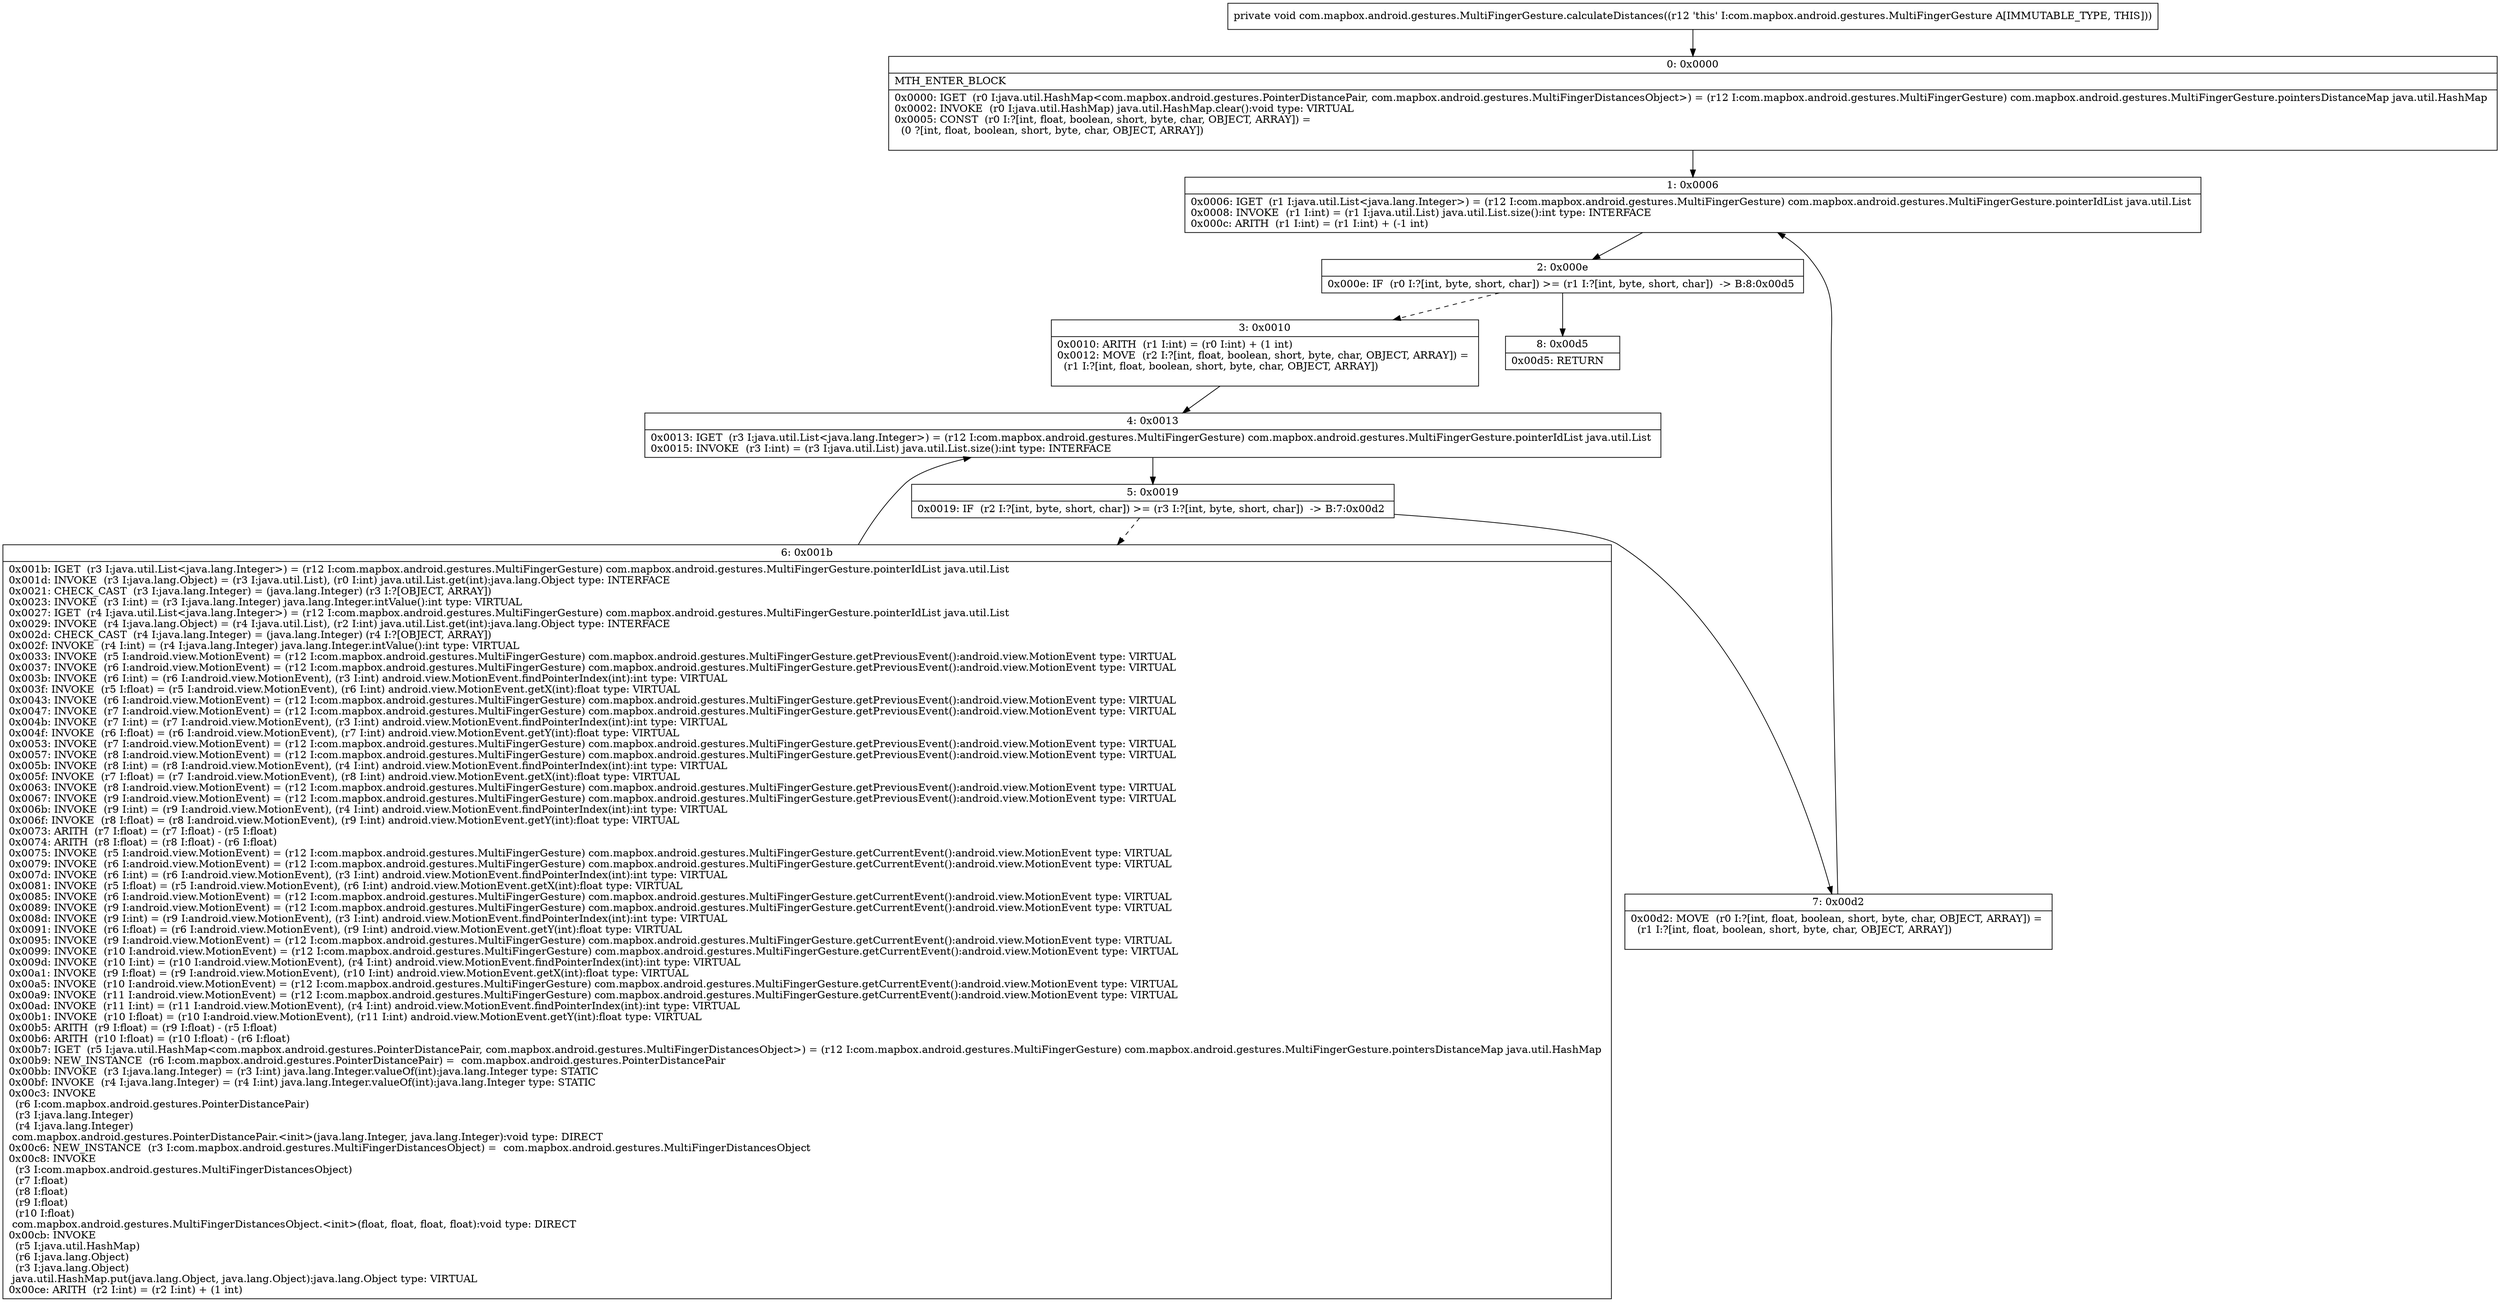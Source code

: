digraph "CFG forcom.mapbox.android.gestures.MultiFingerGesture.calculateDistances()V" {
Node_0 [shape=record,label="{0\:\ 0x0000|MTH_ENTER_BLOCK\l|0x0000: IGET  (r0 I:java.util.HashMap\<com.mapbox.android.gestures.PointerDistancePair, com.mapbox.android.gestures.MultiFingerDistancesObject\>) = (r12 I:com.mapbox.android.gestures.MultiFingerGesture) com.mapbox.android.gestures.MultiFingerGesture.pointersDistanceMap java.util.HashMap \l0x0002: INVOKE  (r0 I:java.util.HashMap) java.util.HashMap.clear():void type: VIRTUAL \l0x0005: CONST  (r0 I:?[int, float, boolean, short, byte, char, OBJECT, ARRAY]) = \l  (0 ?[int, float, boolean, short, byte, char, OBJECT, ARRAY])\l \l}"];
Node_1 [shape=record,label="{1\:\ 0x0006|0x0006: IGET  (r1 I:java.util.List\<java.lang.Integer\>) = (r12 I:com.mapbox.android.gestures.MultiFingerGesture) com.mapbox.android.gestures.MultiFingerGesture.pointerIdList java.util.List \l0x0008: INVOKE  (r1 I:int) = (r1 I:java.util.List) java.util.List.size():int type: INTERFACE \l0x000c: ARITH  (r1 I:int) = (r1 I:int) + (\-1 int) \l}"];
Node_2 [shape=record,label="{2\:\ 0x000e|0x000e: IF  (r0 I:?[int, byte, short, char]) \>= (r1 I:?[int, byte, short, char])  \-\> B:8:0x00d5 \l}"];
Node_3 [shape=record,label="{3\:\ 0x0010|0x0010: ARITH  (r1 I:int) = (r0 I:int) + (1 int) \l0x0012: MOVE  (r2 I:?[int, float, boolean, short, byte, char, OBJECT, ARRAY]) = \l  (r1 I:?[int, float, boolean, short, byte, char, OBJECT, ARRAY])\l \l}"];
Node_4 [shape=record,label="{4\:\ 0x0013|0x0013: IGET  (r3 I:java.util.List\<java.lang.Integer\>) = (r12 I:com.mapbox.android.gestures.MultiFingerGesture) com.mapbox.android.gestures.MultiFingerGesture.pointerIdList java.util.List \l0x0015: INVOKE  (r3 I:int) = (r3 I:java.util.List) java.util.List.size():int type: INTERFACE \l}"];
Node_5 [shape=record,label="{5\:\ 0x0019|0x0019: IF  (r2 I:?[int, byte, short, char]) \>= (r3 I:?[int, byte, short, char])  \-\> B:7:0x00d2 \l}"];
Node_6 [shape=record,label="{6\:\ 0x001b|0x001b: IGET  (r3 I:java.util.List\<java.lang.Integer\>) = (r12 I:com.mapbox.android.gestures.MultiFingerGesture) com.mapbox.android.gestures.MultiFingerGesture.pointerIdList java.util.List \l0x001d: INVOKE  (r3 I:java.lang.Object) = (r3 I:java.util.List), (r0 I:int) java.util.List.get(int):java.lang.Object type: INTERFACE \l0x0021: CHECK_CAST  (r3 I:java.lang.Integer) = (java.lang.Integer) (r3 I:?[OBJECT, ARRAY]) \l0x0023: INVOKE  (r3 I:int) = (r3 I:java.lang.Integer) java.lang.Integer.intValue():int type: VIRTUAL \l0x0027: IGET  (r4 I:java.util.List\<java.lang.Integer\>) = (r12 I:com.mapbox.android.gestures.MultiFingerGesture) com.mapbox.android.gestures.MultiFingerGesture.pointerIdList java.util.List \l0x0029: INVOKE  (r4 I:java.lang.Object) = (r4 I:java.util.List), (r2 I:int) java.util.List.get(int):java.lang.Object type: INTERFACE \l0x002d: CHECK_CAST  (r4 I:java.lang.Integer) = (java.lang.Integer) (r4 I:?[OBJECT, ARRAY]) \l0x002f: INVOKE  (r4 I:int) = (r4 I:java.lang.Integer) java.lang.Integer.intValue():int type: VIRTUAL \l0x0033: INVOKE  (r5 I:android.view.MotionEvent) = (r12 I:com.mapbox.android.gestures.MultiFingerGesture) com.mapbox.android.gestures.MultiFingerGesture.getPreviousEvent():android.view.MotionEvent type: VIRTUAL \l0x0037: INVOKE  (r6 I:android.view.MotionEvent) = (r12 I:com.mapbox.android.gestures.MultiFingerGesture) com.mapbox.android.gestures.MultiFingerGesture.getPreviousEvent():android.view.MotionEvent type: VIRTUAL \l0x003b: INVOKE  (r6 I:int) = (r6 I:android.view.MotionEvent), (r3 I:int) android.view.MotionEvent.findPointerIndex(int):int type: VIRTUAL \l0x003f: INVOKE  (r5 I:float) = (r5 I:android.view.MotionEvent), (r6 I:int) android.view.MotionEvent.getX(int):float type: VIRTUAL \l0x0043: INVOKE  (r6 I:android.view.MotionEvent) = (r12 I:com.mapbox.android.gestures.MultiFingerGesture) com.mapbox.android.gestures.MultiFingerGesture.getPreviousEvent():android.view.MotionEvent type: VIRTUAL \l0x0047: INVOKE  (r7 I:android.view.MotionEvent) = (r12 I:com.mapbox.android.gestures.MultiFingerGesture) com.mapbox.android.gestures.MultiFingerGesture.getPreviousEvent():android.view.MotionEvent type: VIRTUAL \l0x004b: INVOKE  (r7 I:int) = (r7 I:android.view.MotionEvent), (r3 I:int) android.view.MotionEvent.findPointerIndex(int):int type: VIRTUAL \l0x004f: INVOKE  (r6 I:float) = (r6 I:android.view.MotionEvent), (r7 I:int) android.view.MotionEvent.getY(int):float type: VIRTUAL \l0x0053: INVOKE  (r7 I:android.view.MotionEvent) = (r12 I:com.mapbox.android.gestures.MultiFingerGesture) com.mapbox.android.gestures.MultiFingerGesture.getPreviousEvent():android.view.MotionEvent type: VIRTUAL \l0x0057: INVOKE  (r8 I:android.view.MotionEvent) = (r12 I:com.mapbox.android.gestures.MultiFingerGesture) com.mapbox.android.gestures.MultiFingerGesture.getPreviousEvent():android.view.MotionEvent type: VIRTUAL \l0x005b: INVOKE  (r8 I:int) = (r8 I:android.view.MotionEvent), (r4 I:int) android.view.MotionEvent.findPointerIndex(int):int type: VIRTUAL \l0x005f: INVOKE  (r7 I:float) = (r7 I:android.view.MotionEvent), (r8 I:int) android.view.MotionEvent.getX(int):float type: VIRTUAL \l0x0063: INVOKE  (r8 I:android.view.MotionEvent) = (r12 I:com.mapbox.android.gestures.MultiFingerGesture) com.mapbox.android.gestures.MultiFingerGesture.getPreviousEvent():android.view.MotionEvent type: VIRTUAL \l0x0067: INVOKE  (r9 I:android.view.MotionEvent) = (r12 I:com.mapbox.android.gestures.MultiFingerGesture) com.mapbox.android.gestures.MultiFingerGesture.getPreviousEvent():android.view.MotionEvent type: VIRTUAL \l0x006b: INVOKE  (r9 I:int) = (r9 I:android.view.MotionEvent), (r4 I:int) android.view.MotionEvent.findPointerIndex(int):int type: VIRTUAL \l0x006f: INVOKE  (r8 I:float) = (r8 I:android.view.MotionEvent), (r9 I:int) android.view.MotionEvent.getY(int):float type: VIRTUAL \l0x0073: ARITH  (r7 I:float) = (r7 I:float) \- (r5 I:float) \l0x0074: ARITH  (r8 I:float) = (r8 I:float) \- (r6 I:float) \l0x0075: INVOKE  (r5 I:android.view.MotionEvent) = (r12 I:com.mapbox.android.gestures.MultiFingerGesture) com.mapbox.android.gestures.MultiFingerGesture.getCurrentEvent():android.view.MotionEvent type: VIRTUAL \l0x0079: INVOKE  (r6 I:android.view.MotionEvent) = (r12 I:com.mapbox.android.gestures.MultiFingerGesture) com.mapbox.android.gestures.MultiFingerGesture.getCurrentEvent():android.view.MotionEvent type: VIRTUAL \l0x007d: INVOKE  (r6 I:int) = (r6 I:android.view.MotionEvent), (r3 I:int) android.view.MotionEvent.findPointerIndex(int):int type: VIRTUAL \l0x0081: INVOKE  (r5 I:float) = (r5 I:android.view.MotionEvent), (r6 I:int) android.view.MotionEvent.getX(int):float type: VIRTUAL \l0x0085: INVOKE  (r6 I:android.view.MotionEvent) = (r12 I:com.mapbox.android.gestures.MultiFingerGesture) com.mapbox.android.gestures.MultiFingerGesture.getCurrentEvent():android.view.MotionEvent type: VIRTUAL \l0x0089: INVOKE  (r9 I:android.view.MotionEvent) = (r12 I:com.mapbox.android.gestures.MultiFingerGesture) com.mapbox.android.gestures.MultiFingerGesture.getCurrentEvent():android.view.MotionEvent type: VIRTUAL \l0x008d: INVOKE  (r9 I:int) = (r9 I:android.view.MotionEvent), (r3 I:int) android.view.MotionEvent.findPointerIndex(int):int type: VIRTUAL \l0x0091: INVOKE  (r6 I:float) = (r6 I:android.view.MotionEvent), (r9 I:int) android.view.MotionEvent.getY(int):float type: VIRTUAL \l0x0095: INVOKE  (r9 I:android.view.MotionEvent) = (r12 I:com.mapbox.android.gestures.MultiFingerGesture) com.mapbox.android.gestures.MultiFingerGesture.getCurrentEvent():android.view.MotionEvent type: VIRTUAL \l0x0099: INVOKE  (r10 I:android.view.MotionEvent) = (r12 I:com.mapbox.android.gestures.MultiFingerGesture) com.mapbox.android.gestures.MultiFingerGesture.getCurrentEvent():android.view.MotionEvent type: VIRTUAL \l0x009d: INVOKE  (r10 I:int) = (r10 I:android.view.MotionEvent), (r4 I:int) android.view.MotionEvent.findPointerIndex(int):int type: VIRTUAL \l0x00a1: INVOKE  (r9 I:float) = (r9 I:android.view.MotionEvent), (r10 I:int) android.view.MotionEvent.getX(int):float type: VIRTUAL \l0x00a5: INVOKE  (r10 I:android.view.MotionEvent) = (r12 I:com.mapbox.android.gestures.MultiFingerGesture) com.mapbox.android.gestures.MultiFingerGesture.getCurrentEvent():android.view.MotionEvent type: VIRTUAL \l0x00a9: INVOKE  (r11 I:android.view.MotionEvent) = (r12 I:com.mapbox.android.gestures.MultiFingerGesture) com.mapbox.android.gestures.MultiFingerGesture.getCurrentEvent():android.view.MotionEvent type: VIRTUAL \l0x00ad: INVOKE  (r11 I:int) = (r11 I:android.view.MotionEvent), (r4 I:int) android.view.MotionEvent.findPointerIndex(int):int type: VIRTUAL \l0x00b1: INVOKE  (r10 I:float) = (r10 I:android.view.MotionEvent), (r11 I:int) android.view.MotionEvent.getY(int):float type: VIRTUAL \l0x00b5: ARITH  (r9 I:float) = (r9 I:float) \- (r5 I:float) \l0x00b6: ARITH  (r10 I:float) = (r10 I:float) \- (r6 I:float) \l0x00b7: IGET  (r5 I:java.util.HashMap\<com.mapbox.android.gestures.PointerDistancePair, com.mapbox.android.gestures.MultiFingerDistancesObject\>) = (r12 I:com.mapbox.android.gestures.MultiFingerGesture) com.mapbox.android.gestures.MultiFingerGesture.pointersDistanceMap java.util.HashMap \l0x00b9: NEW_INSTANCE  (r6 I:com.mapbox.android.gestures.PointerDistancePair) =  com.mapbox.android.gestures.PointerDistancePair \l0x00bb: INVOKE  (r3 I:java.lang.Integer) = (r3 I:int) java.lang.Integer.valueOf(int):java.lang.Integer type: STATIC \l0x00bf: INVOKE  (r4 I:java.lang.Integer) = (r4 I:int) java.lang.Integer.valueOf(int):java.lang.Integer type: STATIC \l0x00c3: INVOKE  \l  (r6 I:com.mapbox.android.gestures.PointerDistancePair)\l  (r3 I:java.lang.Integer)\l  (r4 I:java.lang.Integer)\l com.mapbox.android.gestures.PointerDistancePair.\<init\>(java.lang.Integer, java.lang.Integer):void type: DIRECT \l0x00c6: NEW_INSTANCE  (r3 I:com.mapbox.android.gestures.MultiFingerDistancesObject) =  com.mapbox.android.gestures.MultiFingerDistancesObject \l0x00c8: INVOKE  \l  (r3 I:com.mapbox.android.gestures.MultiFingerDistancesObject)\l  (r7 I:float)\l  (r8 I:float)\l  (r9 I:float)\l  (r10 I:float)\l com.mapbox.android.gestures.MultiFingerDistancesObject.\<init\>(float, float, float, float):void type: DIRECT \l0x00cb: INVOKE  \l  (r5 I:java.util.HashMap)\l  (r6 I:java.lang.Object)\l  (r3 I:java.lang.Object)\l java.util.HashMap.put(java.lang.Object, java.lang.Object):java.lang.Object type: VIRTUAL \l0x00ce: ARITH  (r2 I:int) = (r2 I:int) + (1 int) \l}"];
Node_7 [shape=record,label="{7\:\ 0x00d2|0x00d2: MOVE  (r0 I:?[int, float, boolean, short, byte, char, OBJECT, ARRAY]) = \l  (r1 I:?[int, float, boolean, short, byte, char, OBJECT, ARRAY])\l \l}"];
Node_8 [shape=record,label="{8\:\ 0x00d5|0x00d5: RETURN   \l}"];
MethodNode[shape=record,label="{private void com.mapbox.android.gestures.MultiFingerGesture.calculateDistances((r12 'this' I:com.mapbox.android.gestures.MultiFingerGesture A[IMMUTABLE_TYPE, THIS])) }"];
MethodNode -> Node_0;
Node_0 -> Node_1;
Node_1 -> Node_2;
Node_2 -> Node_3[style=dashed];
Node_2 -> Node_8;
Node_3 -> Node_4;
Node_4 -> Node_5;
Node_5 -> Node_6[style=dashed];
Node_5 -> Node_7;
Node_6 -> Node_4;
Node_7 -> Node_1;
}

